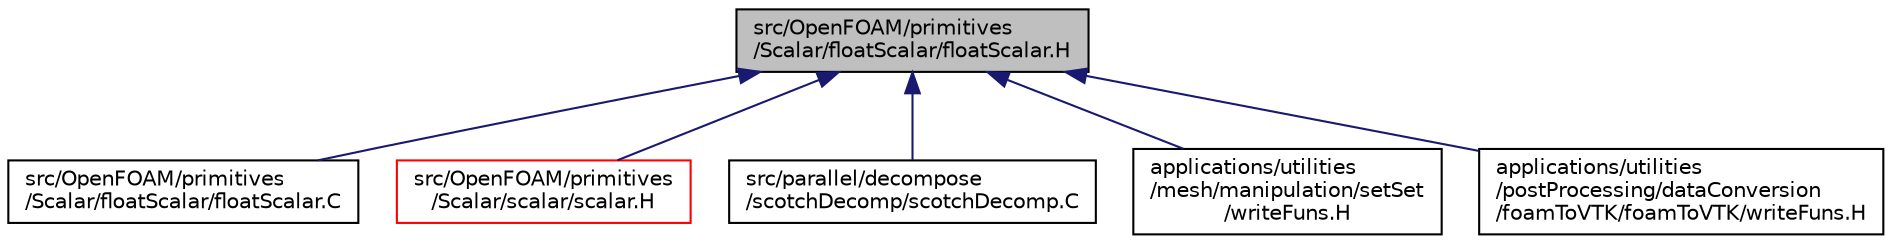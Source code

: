 digraph "src/OpenFOAM/primitives/Scalar/floatScalar/floatScalar.H"
{
  bgcolor="transparent";
  edge [fontname="Helvetica",fontsize="10",labelfontname="Helvetica",labelfontsize="10"];
  node [fontname="Helvetica",fontsize="10",shape=record];
  Node1 [label="src/OpenFOAM/primitives\l/Scalar/floatScalar/floatScalar.H",height=0.2,width=0.4,color="black", fillcolor="grey75", style="filled", fontcolor="black"];
  Node1 -> Node2 [dir="back",color="midnightblue",fontsize="10",style="solid",fontname="Helvetica"];
  Node2 [label="src/OpenFOAM/primitives\l/Scalar/floatScalar/floatScalar.C",height=0.2,width=0.4,color="black",URL="$a09104.html"];
  Node1 -> Node3 [dir="back",color="midnightblue",fontsize="10",style="solid",fontname="Helvetica"];
  Node3 [label="src/OpenFOAM/primitives\l/Scalar/scalar/scalar.H",height=0.2,width=0.4,color="red",URL="$a09115.html"];
  Node1 -> Node4 [dir="back",color="midnightblue",fontsize="10",style="solid",fontname="Helvetica"];
  Node4 [label="src/parallel/decompose\l/scotchDecomp/scotchDecomp.C",height=0.2,width=0.4,color="black",URL="$a09305.html"];
  Node1 -> Node5 [dir="back",color="midnightblue",fontsize="10",style="solid",fontname="Helvetica"];
  Node5 [label="applications/utilities\l/mesh/manipulation/setSet\l/writeFuns.H",height=0.2,width=0.4,color="black",URL="$a04308.html"];
  Node1 -> Node6 [dir="back",color="midnightblue",fontsize="10",style="solid",fontname="Helvetica"];
  Node6 [label="applications/utilities\l/postProcessing/dataConversion\l/foamToVTK/foamToVTK/writeFuns.H",height=0.2,width=0.4,color="black",URL="$a04309.html"];
}
